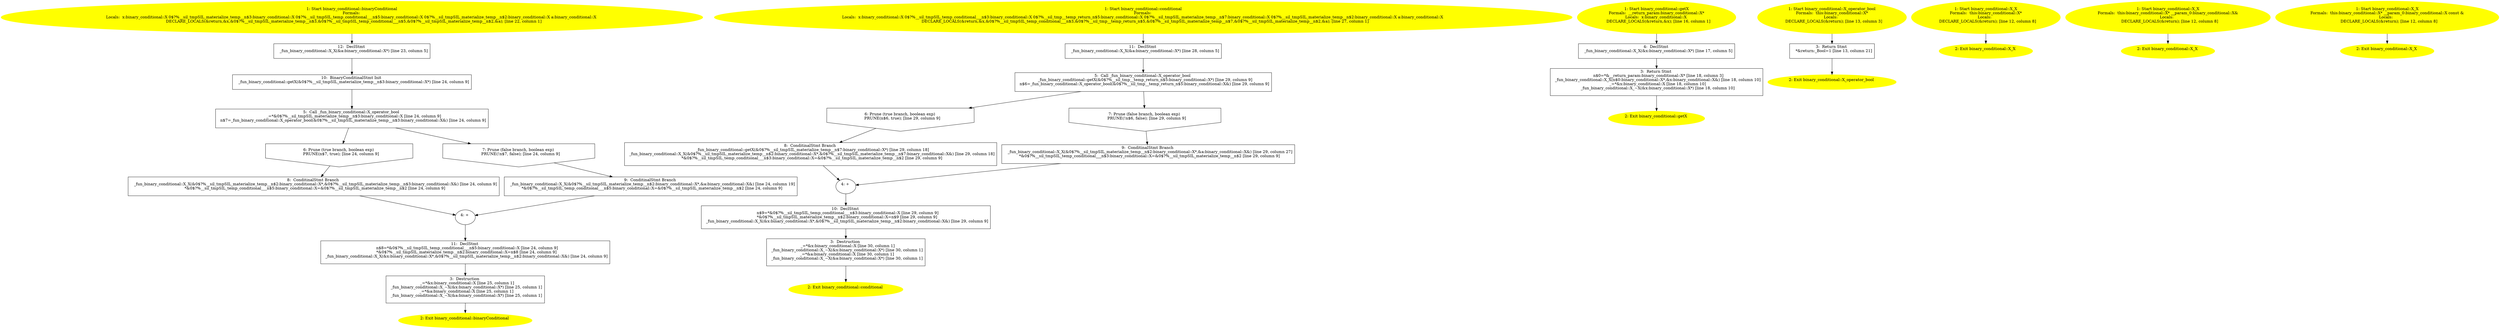 /* @generated */
digraph cfg {
"binaryConditional#binary_conditional#15641211300815748363.a0f7e256e24b7117cb94c66e5aa27a30_1" [label="1: Start binary_conditional::binaryConditional\nFormals: \nLocals:  x:binary_conditional::X 0$?%__sil_tmpSIL_materialize_temp__n$3:binary_conditional::X 0$?%__sil_tmpSIL_temp_conditional___n$5:binary_conditional::X 0$?%__sil_tmpSIL_materialize_temp__n$2:binary_conditional::X a:binary_conditional::X \n   DECLARE_LOCALS(&return,&x,&0$?%__sil_tmpSIL_materialize_temp__n$3,&0$?%__sil_tmpSIL_temp_conditional___n$5,&0$?%__sil_tmpSIL_materialize_temp__n$2,&a); [line 22, column 1]\n " color=yellow style=filled]
	

	 "binaryConditional#binary_conditional#15641211300815748363.a0f7e256e24b7117cb94c66e5aa27a30_1" -> "binaryConditional#binary_conditional#15641211300815748363.a0f7e256e24b7117cb94c66e5aa27a30_12" ;
"binaryConditional#binary_conditional#15641211300815748363.a0f7e256e24b7117cb94c66e5aa27a30_2" [label="2: Exit binary_conditional::binaryConditional \n  " color=yellow style=filled]
	

"binaryConditional#binary_conditional#15641211300815748363.a0f7e256e24b7117cb94c66e5aa27a30_3" [label="3:  Destruction \n   _=*&x:binary_conditional::X [line 25, column 1]\n  _fun_binary_conditional::X_~X(&x:binary_conditional::X*) [line 25, column 1]\n  _=*&a:binary_conditional::X [line 25, column 1]\n  _fun_binary_conditional::X_~X(&a:binary_conditional::X*) [line 25, column 1]\n " shape="box"]
	

	 "binaryConditional#binary_conditional#15641211300815748363.a0f7e256e24b7117cb94c66e5aa27a30_3" -> "binaryConditional#binary_conditional#15641211300815748363.a0f7e256e24b7117cb94c66e5aa27a30_2" ;
"binaryConditional#binary_conditional#15641211300815748363.a0f7e256e24b7117cb94c66e5aa27a30_4" [label="4: + \n  " ]
	

	 "binaryConditional#binary_conditional#15641211300815748363.a0f7e256e24b7117cb94c66e5aa27a30_4" -> "binaryConditional#binary_conditional#15641211300815748363.a0f7e256e24b7117cb94c66e5aa27a30_11" ;
"binaryConditional#binary_conditional#15641211300815748363.a0f7e256e24b7117cb94c66e5aa27a30_5" [label="5:  Call _fun_binary_conditional::X_operator_bool \n   _=*&0$?%__sil_tmpSIL_materialize_temp__n$3:binary_conditional::X [line 24, column 9]\n  n$7=_fun_binary_conditional::X_operator_bool(&0$?%__sil_tmpSIL_materialize_temp__n$3:binary_conditional::X&) [line 24, column 9]\n " shape="box"]
	

	 "binaryConditional#binary_conditional#15641211300815748363.a0f7e256e24b7117cb94c66e5aa27a30_5" -> "binaryConditional#binary_conditional#15641211300815748363.a0f7e256e24b7117cb94c66e5aa27a30_6" ;
	 "binaryConditional#binary_conditional#15641211300815748363.a0f7e256e24b7117cb94c66e5aa27a30_5" -> "binaryConditional#binary_conditional#15641211300815748363.a0f7e256e24b7117cb94c66e5aa27a30_7" ;
"binaryConditional#binary_conditional#15641211300815748363.a0f7e256e24b7117cb94c66e5aa27a30_6" [label="6: Prune (true branch, boolean exp) \n   PRUNE(n$7, true); [line 24, column 9]\n " shape="invhouse"]
	

	 "binaryConditional#binary_conditional#15641211300815748363.a0f7e256e24b7117cb94c66e5aa27a30_6" -> "binaryConditional#binary_conditional#15641211300815748363.a0f7e256e24b7117cb94c66e5aa27a30_8" ;
"binaryConditional#binary_conditional#15641211300815748363.a0f7e256e24b7117cb94c66e5aa27a30_7" [label="7: Prune (false branch, boolean exp) \n   PRUNE(!n$7, false); [line 24, column 9]\n " shape="invhouse"]
	

	 "binaryConditional#binary_conditional#15641211300815748363.a0f7e256e24b7117cb94c66e5aa27a30_7" -> "binaryConditional#binary_conditional#15641211300815748363.a0f7e256e24b7117cb94c66e5aa27a30_9" ;
"binaryConditional#binary_conditional#15641211300815748363.a0f7e256e24b7117cb94c66e5aa27a30_8" [label="8:  ConditinalStmt Branch \n   _fun_binary_conditional::X_X(&0$?%__sil_tmpSIL_materialize_temp__n$2:binary_conditional::X*,&0$?%__sil_tmpSIL_materialize_temp__n$3:binary_conditional::X&) [line 24, column 9]\n  *&0$?%__sil_tmpSIL_temp_conditional___n$5:binary_conditional::X=&0$?%__sil_tmpSIL_materialize_temp__n$2 [line 24, column 9]\n " shape="box"]
	

	 "binaryConditional#binary_conditional#15641211300815748363.a0f7e256e24b7117cb94c66e5aa27a30_8" -> "binaryConditional#binary_conditional#15641211300815748363.a0f7e256e24b7117cb94c66e5aa27a30_4" ;
"binaryConditional#binary_conditional#15641211300815748363.a0f7e256e24b7117cb94c66e5aa27a30_9" [label="9:  ConditinalStmt Branch \n   _fun_binary_conditional::X_X(&0$?%__sil_tmpSIL_materialize_temp__n$2:binary_conditional::X*,&a:binary_conditional::X&) [line 24, column 19]\n  *&0$?%__sil_tmpSIL_temp_conditional___n$5:binary_conditional::X=&0$?%__sil_tmpSIL_materialize_temp__n$2 [line 24, column 9]\n " shape="box"]
	

	 "binaryConditional#binary_conditional#15641211300815748363.a0f7e256e24b7117cb94c66e5aa27a30_9" -> "binaryConditional#binary_conditional#15641211300815748363.a0f7e256e24b7117cb94c66e5aa27a30_4" ;
"binaryConditional#binary_conditional#15641211300815748363.a0f7e256e24b7117cb94c66e5aa27a30_10" [label="10:  BinaryConditinalStmt Init \n   _fun_binary_conditional::getX(&0$?%__sil_tmpSIL_materialize_temp__n$3:binary_conditional::X*) [line 24, column 9]\n " shape="box"]
	

	 "binaryConditional#binary_conditional#15641211300815748363.a0f7e256e24b7117cb94c66e5aa27a30_10" -> "binaryConditional#binary_conditional#15641211300815748363.a0f7e256e24b7117cb94c66e5aa27a30_5" ;
"binaryConditional#binary_conditional#15641211300815748363.a0f7e256e24b7117cb94c66e5aa27a30_11" [label="11:  DeclStmt \n   n$8=*&0$?%__sil_tmpSIL_temp_conditional___n$5:binary_conditional::X [line 24, column 9]\n  *&0$?%__sil_tmpSIL_materialize_temp__n$2:binary_conditional::X=n$8 [line 24, column 9]\n  _fun_binary_conditional::X_X(&x:binary_conditional::X*,&0$?%__sil_tmpSIL_materialize_temp__n$2:binary_conditional::X&) [line 24, column 9]\n " shape="box"]
	

	 "binaryConditional#binary_conditional#15641211300815748363.a0f7e256e24b7117cb94c66e5aa27a30_11" -> "binaryConditional#binary_conditional#15641211300815748363.a0f7e256e24b7117cb94c66e5aa27a30_3" ;
"binaryConditional#binary_conditional#15641211300815748363.a0f7e256e24b7117cb94c66e5aa27a30_12" [label="12:  DeclStmt \n   _fun_binary_conditional::X_X(&a:binary_conditional::X*) [line 23, column 5]\n " shape="box"]
	

	 "binaryConditional#binary_conditional#15641211300815748363.a0f7e256e24b7117cb94c66e5aa27a30_12" -> "binaryConditional#binary_conditional#15641211300815748363.a0f7e256e24b7117cb94c66e5aa27a30_10" ;
"conditional#binary_conditional#4777209206611953450.41decaebdce6325bd31c1d47d4647c45_1" [label="1: Start binary_conditional::conditional\nFormals: \nLocals:  x:binary_conditional::X 0$?%__sil_tmpSIL_temp_conditional___n$3:binary_conditional::X 0$?%__sil_tmp__temp_return_n$5:binary_conditional::X 0$?%__sil_tmpSIL_materialize_temp__n$7:binary_conditional::X 0$?%__sil_tmpSIL_materialize_temp__n$2:binary_conditional::X a:binary_conditional::X \n   DECLARE_LOCALS(&return,&x,&0$?%__sil_tmpSIL_temp_conditional___n$3,&0$?%__sil_tmp__temp_return_n$5,&0$?%__sil_tmpSIL_materialize_temp__n$7,&0$?%__sil_tmpSIL_materialize_temp__n$2,&a); [line 27, column 1]\n " color=yellow style=filled]
	

	 "conditional#binary_conditional#4777209206611953450.41decaebdce6325bd31c1d47d4647c45_1" -> "conditional#binary_conditional#4777209206611953450.41decaebdce6325bd31c1d47d4647c45_11" ;
"conditional#binary_conditional#4777209206611953450.41decaebdce6325bd31c1d47d4647c45_2" [label="2: Exit binary_conditional::conditional \n  " color=yellow style=filled]
	

"conditional#binary_conditional#4777209206611953450.41decaebdce6325bd31c1d47d4647c45_3" [label="3:  Destruction \n   _=*&x:binary_conditional::X [line 30, column 1]\n  _fun_binary_conditional::X_~X(&x:binary_conditional::X*) [line 30, column 1]\n  _=*&a:binary_conditional::X [line 30, column 1]\n  _fun_binary_conditional::X_~X(&a:binary_conditional::X*) [line 30, column 1]\n " shape="box"]
	

	 "conditional#binary_conditional#4777209206611953450.41decaebdce6325bd31c1d47d4647c45_3" -> "conditional#binary_conditional#4777209206611953450.41decaebdce6325bd31c1d47d4647c45_2" ;
"conditional#binary_conditional#4777209206611953450.41decaebdce6325bd31c1d47d4647c45_4" [label="4: + \n  " ]
	

	 "conditional#binary_conditional#4777209206611953450.41decaebdce6325bd31c1d47d4647c45_4" -> "conditional#binary_conditional#4777209206611953450.41decaebdce6325bd31c1d47d4647c45_10" ;
"conditional#binary_conditional#4777209206611953450.41decaebdce6325bd31c1d47d4647c45_5" [label="5:  Call _fun_binary_conditional::X_operator_bool \n   _fun_binary_conditional::getX(&0$?%__sil_tmp__temp_return_n$5:binary_conditional::X*) [line 29, column 9]\n  n$6=_fun_binary_conditional::X_operator_bool(&0$?%__sil_tmp__temp_return_n$5:binary_conditional::X&) [line 29, column 9]\n " shape="box"]
	

	 "conditional#binary_conditional#4777209206611953450.41decaebdce6325bd31c1d47d4647c45_5" -> "conditional#binary_conditional#4777209206611953450.41decaebdce6325bd31c1d47d4647c45_6" ;
	 "conditional#binary_conditional#4777209206611953450.41decaebdce6325bd31c1d47d4647c45_5" -> "conditional#binary_conditional#4777209206611953450.41decaebdce6325bd31c1d47d4647c45_7" ;
"conditional#binary_conditional#4777209206611953450.41decaebdce6325bd31c1d47d4647c45_6" [label="6: Prune (true branch, boolean exp) \n   PRUNE(n$6, true); [line 29, column 9]\n " shape="invhouse"]
	

	 "conditional#binary_conditional#4777209206611953450.41decaebdce6325bd31c1d47d4647c45_6" -> "conditional#binary_conditional#4777209206611953450.41decaebdce6325bd31c1d47d4647c45_8" ;
"conditional#binary_conditional#4777209206611953450.41decaebdce6325bd31c1d47d4647c45_7" [label="7: Prune (false branch, boolean exp) \n   PRUNE(!n$6, false); [line 29, column 9]\n " shape="invhouse"]
	

	 "conditional#binary_conditional#4777209206611953450.41decaebdce6325bd31c1d47d4647c45_7" -> "conditional#binary_conditional#4777209206611953450.41decaebdce6325bd31c1d47d4647c45_9" ;
"conditional#binary_conditional#4777209206611953450.41decaebdce6325bd31c1d47d4647c45_8" [label="8:  ConditinalStmt Branch \n   _fun_binary_conditional::getX(&0$?%__sil_tmpSIL_materialize_temp__n$7:binary_conditional::X*) [line 29, column 18]\n  _fun_binary_conditional::X_X(&0$?%__sil_tmpSIL_materialize_temp__n$2:binary_conditional::X*,&0$?%__sil_tmpSIL_materialize_temp__n$7:binary_conditional::X&) [line 29, column 18]\n  *&0$?%__sil_tmpSIL_temp_conditional___n$3:binary_conditional::X=&0$?%__sil_tmpSIL_materialize_temp__n$2 [line 29, column 9]\n " shape="box"]
	

	 "conditional#binary_conditional#4777209206611953450.41decaebdce6325bd31c1d47d4647c45_8" -> "conditional#binary_conditional#4777209206611953450.41decaebdce6325bd31c1d47d4647c45_4" ;
"conditional#binary_conditional#4777209206611953450.41decaebdce6325bd31c1d47d4647c45_9" [label="9:  ConditinalStmt Branch \n   _fun_binary_conditional::X_X(&0$?%__sil_tmpSIL_materialize_temp__n$2:binary_conditional::X*,&a:binary_conditional::X&) [line 29, column 27]\n  *&0$?%__sil_tmpSIL_temp_conditional___n$3:binary_conditional::X=&0$?%__sil_tmpSIL_materialize_temp__n$2 [line 29, column 9]\n " shape="box"]
	

	 "conditional#binary_conditional#4777209206611953450.41decaebdce6325bd31c1d47d4647c45_9" -> "conditional#binary_conditional#4777209206611953450.41decaebdce6325bd31c1d47d4647c45_4" ;
"conditional#binary_conditional#4777209206611953450.41decaebdce6325bd31c1d47d4647c45_10" [label="10:  DeclStmt \n   n$9=*&0$?%__sil_tmpSIL_temp_conditional___n$3:binary_conditional::X [line 29, column 9]\n  *&0$?%__sil_tmpSIL_materialize_temp__n$2:binary_conditional::X=n$9 [line 29, column 9]\n  _fun_binary_conditional::X_X(&x:binary_conditional::X*,&0$?%__sil_tmpSIL_materialize_temp__n$2:binary_conditional::X&) [line 29, column 9]\n " shape="box"]
	

	 "conditional#binary_conditional#4777209206611953450.41decaebdce6325bd31c1d47d4647c45_10" -> "conditional#binary_conditional#4777209206611953450.41decaebdce6325bd31c1d47d4647c45_3" ;
"conditional#binary_conditional#4777209206611953450.41decaebdce6325bd31c1d47d4647c45_11" [label="11:  DeclStmt \n   _fun_binary_conditional::X_X(&a:binary_conditional::X*) [line 28, column 5]\n " shape="box"]
	

	 "conditional#binary_conditional#4777209206611953450.41decaebdce6325bd31c1d47d4647c45_11" -> "conditional#binary_conditional#4777209206611953450.41decaebdce6325bd31c1d47d4647c45_5" ;
"getX#binary_conditional#7708042186122353096.ec6c66051810049a5e5688caadbf0f96_1" [label="1: Start binary_conditional::getX\nFormals:  __return_param:binary_conditional::X*\nLocals:  x:binary_conditional::X \n   DECLARE_LOCALS(&return,&x); [line 16, column 1]\n " color=yellow style=filled]
	

	 "getX#binary_conditional#7708042186122353096.ec6c66051810049a5e5688caadbf0f96_1" -> "getX#binary_conditional#7708042186122353096.ec6c66051810049a5e5688caadbf0f96_4" ;
"getX#binary_conditional#7708042186122353096.ec6c66051810049a5e5688caadbf0f96_2" [label="2: Exit binary_conditional::getX \n  " color=yellow style=filled]
	

"getX#binary_conditional#7708042186122353096.ec6c66051810049a5e5688caadbf0f96_3" [label="3:  Return Stmt \n   n$0=*&__return_param:binary_conditional::X* [line 18, column 3]\n  _fun_binary_conditional::X_X(n$0:binary_conditional::X*,&x:binary_conditional::X&) [line 18, column 10]\n  _=*&x:binary_conditional::X [line 18, column 10]\n  _fun_binary_conditional::X_~X(&x:binary_conditional::X*) [line 18, column 10]\n " shape="box"]
	

	 "getX#binary_conditional#7708042186122353096.ec6c66051810049a5e5688caadbf0f96_3" -> "getX#binary_conditional#7708042186122353096.ec6c66051810049a5e5688caadbf0f96_2" ;
"getX#binary_conditional#7708042186122353096.ec6c66051810049a5e5688caadbf0f96_4" [label="4:  DeclStmt \n   _fun_binary_conditional::X_X(&x:binary_conditional::X*) [line 17, column 5]\n " shape="box"]
	

	 "getX#binary_conditional#7708042186122353096.ec6c66051810049a5e5688caadbf0f96_4" -> "getX#binary_conditional#7708042186122353096.ec6c66051810049a5e5688caadbf0f96_3" ;
"operator_bool#X#binary_conditional#(663222161121279878).1074e20ff76c2575638dad4d7c1539a7_1" [label="1: Start binary_conditional::X_operator_bool\nFormals:  this:binary_conditional::X*\nLocals:  \n   DECLARE_LOCALS(&return); [line 13, column 3]\n " color=yellow style=filled]
	

	 "operator_bool#X#binary_conditional#(663222161121279878).1074e20ff76c2575638dad4d7c1539a7_1" -> "operator_bool#X#binary_conditional#(663222161121279878).1074e20ff76c2575638dad4d7c1539a7_3" ;
"operator_bool#X#binary_conditional#(663222161121279878).1074e20ff76c2575638dad4d7c1539a7_2" [label="2: Exit binary_conditional::X_operator_bool \n  " color=yellow style=filled]
	

"operator_bool#X#binary_conditional#(663222161121279878).1074e20ff76c2575638dad4d7c1539a7_3" [label="3:  Return Stmt \n   *&return:_Bool=1 [line 13, column 21]\n " shape="box"]
	

	 "operator_bool#X#binary_conditional#(663222161121279878).1074e20ff76c2575638dad4d7c1539a7_3" -> "operator_bool#X#binary_conditional#(663222161121279878).1074e20ff76c2575638dad4d7c1539a7_2" ;
"X#X#binary_conditional#{14263889156663411855|constexpr}.2259daea109ab4ed7cb747998c1a8b38_1" [label="1: Start binary_conditional::X_X\nFormals:  this:binary_conditional::X*\nLocals:  \n   DECLARE_LOCALS(&return); [line 12, column 8]\n " color=yellow style=filled]
	

	 "X#X#binary_conditional#{14263889156663411855|constexpr}.2259daea109ab4ed7cb747998c1a8b38_1" -> "X#X#binary_conditional#{14263889156663411855|constexpr}.2259daea109ab4ed7cb747998c1a8b38_2" ;
"X#X#binary_conditional#{14263889156663411855|constexpr}.2259daea109ab4ed7cb747998c1a8b38_2" [label="2: Exit binary_conditional::X_X \n  " color=yellow style=filled]
	

"X#X#binary_conditional#{984623546922473120|constexpr}.75245961304dd439037ceba4c9251935_1" [label="1: Start binary_conditional::X_X\nFormals:  this:binary_conditional::X* __param_0:binary_conditional::X&\nLocals:  \n   DECLARE_LOCALS(&return); [line 12, column 8]\n " color=yellow style=filled]
	

	 "X#X#binary_conditional#{984623546922473120|constexpr}.75245961304dd439037ceba4c9251935_1" -> "X#X#binary_conditional#{984623546922473120|constexpr}.75245961304dd439037ceba4c9251935_2" ;
"X#X#binary_conditional#{984623546922473120|constexpr}.75245961304dd439037ceba4c9251935_2" [label="2: Exit binary_conditional::X_X \n  " color=yellow style=filled]
	

"X#X#binary_conditional#{9863553346576066468|constexpr}.13550d5872419d596c3c38205883714d_1" [label="1: Start binary_conditional::X_X\nFormals:  this:binary_conditional::X* __param_0:binary_conditional::X const &\nLocals:  \n   DECLARE_LOCALS(&return); [line 12, column 8]\n " color=yellow style=filled]
	

	 "X#X#binary_conditional#{9863553346576066468|constexpr}.13550d5872419d596c3c38205883714d_1" -> "X#X#binary_conditional#{9863553346576066468|constexpr}.13550d5872419d596c3c38205883714d_2" ;
"X#X#binary_conditional#{9863553346576066468|constexpr}.13550d5872419d596c3c38205883714d_2" [label="2: Exit binary_conditional::X_X \n  " color=yellow style=filled]
	

}
